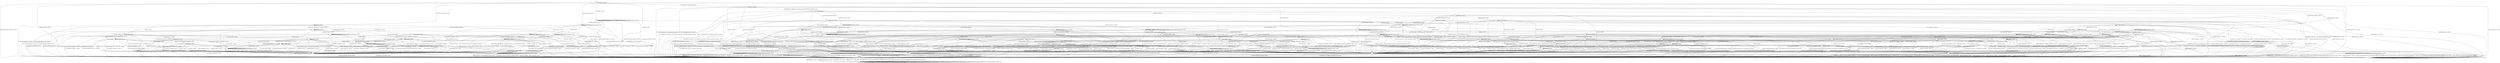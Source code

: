 digraph g {

	s0 [shape="circle" label="s0"];
	s1 [shape="circle" label="s1"];
	s2 [shape="circle" label="s2"];
	s3 [shape="circle" label="s3"];
	s4 [shape="circle" label="s4"];
	s5 [shape="circle" label="s5"];
	s6 [shape="circle" label="s6"];
	s7 [shape="circle" label="s7"];
	s8 [shape="circle" label="s8"];
	s9 [shape="circle" label="s9"];
	s10 [shape="circle" label="s10"];
	s11 [shape="circle" label="s11"];
	s12 [shape="circle" label="s12"];
	s13 [shape="circle" label="s13"];
	s14 [shape="circle" label="s14"];
	s15 [shape="circle" label="s15"];
	s16 [shape="circle" label="s16"];
	s17 [shape="circle" label="s17"];
	s18 [shape="circle" label="s18"];
	s19 [shape="circle" label="s19"];
	s20 [shape="circle" label="s20"];
	s21 [shape="circle" label="s21"];
	s22 [shape="circle" label="s22"];
	s23 [shape="circle" label="s23"];
	s24 [shape="circle" label="s24"];
	s25 [shape="circle" label="s25"];
	s26 [shape="circle" label="s26"];
	s27 [shape="circle" label="s27"];
	s28 [shape="circle" label="s28"];
	s29 [shape="circle" label="s29"];
	s30 [shape="circle" label="s30"];
	s31 [shape="circle" label="s31"];
	s32 [shape="circle" label="s32"];
	s33 [shape="circle" label="s33"];
	s34 [shape="circle" label="s34"];
	s35 [shape="circle" label="s35"];
	s36 [shape="circle" label="s36"];
	s37 [shape="circle" label="s37"];
	s38 [shape="circle" label="s38"];
	s39 [shape="circle" label="s39"];
	s40 [shape="circle" label="s40"];
	s41 [shape="circle" label="s41"];
	s42 [shape="circle" label="s42"];
	s43 [shape="circle" label="s43"];
	s44 [shape="circle" label="s44"];
	s45 [shape="circle" label="s45"];
	s46 [shape="circle" label="s46"];
	s47 [shape="circle" label="s47"];
	s48 [shape="circle" label="s48"];
	s49 [shape="circle" label="s49"];
	s50 [shape="circle" label="s50"];
	s51 [shape="circle" label="s51"];
	s52 [shape="circle" label="s52"];
	s53 [shape="circle" label="s53"];
	s54 [shape="circle" label="s54"];
	s55 [shape="circle" label="s55"];
	s56 [shape="circle" label="s56"];
	s57 [shape="circle" label="s57"];
	s58 [shape="circle" label="s58"];
	s59 [shape="circle" label="s59"];
	s60 [shape="circle" label="s60"];
	s61 [shape="circle" label="s61"];
	s62 [shape="circle" label="s62"];
	s63 [shape="circle" label="s63"];
	s64 [shape="circle" label="s64"];
	s65 [shape="circle" label="s65"];
	s66 [shape="circle" label="s66"];
	s67 [shape="circle" label="s67"];
	s68 [shape="circle" label="s68"];
	s69 [shape="circle" label="s69"];
	s70 [shape="circle" label="s70"];
	s71 [shape="circle" label="s71"];
	s72 [shape="circle" label="s72"];
	s73 [shape="circle" label="s73"];
	s74 [shape="circle" label="s74"];
	s75 [shape="circle" label="s75"];
	s76 [shape="circle" label="s76"];
	s77 [shape="circle" label="s77"];
	s78 [shape="circle" label="s78"];
	s79 [shape="circle" label="s79"];
	s0 -> s2 [label="RSA_CLIENT_HELLO / HELLO_VERIFY_REQUEST"];
	s0 -> s8 [label="RSA_CLIENT_KEY_EXCHANGE / TIMEOUT"];
	s0 -> s6 [label="CHANGE_CIPHER_SPEC / TIMEOUT"];
	s0 -> s5 [label="FINISHED / TIMEOUT"];
	s0 -> s0 [label="APPLICATION / TIMEOUT"];
	s0 -> s25 [label="CERTIFICATE / TIMEOUT"];
	s0 -> s10 [label="EMPTY_CERTIFICATE / TIMEOUT"];
	s0 -> s5 [label="CERTIFICATE_VERIFY / TIMEOUT"];
	s0 -> s1 [label="Alert(WARNING,CLOSE_NOTIFY) / TIMEOUT"];
	s0 -> s1 [label="Alert(FATAL,UNEXPECTED_MESSAGE) / TIMEOUT"];
	s1 -> s3 [label="RSA_CLIENT_HELLO / TIMEOUT"];
	s1 -> s3 [label="RSA_CLIENT_KEY_EXCHANGE / TIMEOUT"];
	s1 -> s3 [label="CHANGE_CIPHER_SPEC / TIMEOUT"];
	s1 -> s3 [label="FINISHED / TIMEOUT"];
	s1 -> s3 [label="APPLICATION / TIMEOUT"];
	s1 -> s3 [label="CERTIFICATE / TIMEOUT"];
	s1 -> s3 [label="EMPTY_CERTIFICATE / TIMEOUT"];
	s1 -> s3 [label="CERTIFICATE_VERIFY / TIMEOUT"];
	s1 -> s3 [label="Alert(WARNING,CLOSE_NOTIFY) / TIMEOUT"];
	s1 -> s3 [label="Alert(FATAL,UNEXPECTED_MESSAGE) / TIMEOUT"];
	s2 -> s4 [label="RSA_CLIENT_HELLO / SERVER_HELLO,CERTIFICATE,CERTIFICATE_REQUEST,SERVER_HELLO_DONE"];
	s2 -> s17 [label="RSA_CLIENT_KEY_EXCHANGE / TIMEOUT"];
	s2 -> s6 [label="CHANGE_CIPHER_SPEC / TIMEOUT"];
	s2 -> s29 [label="FINISHED / TIMEOUT"];
	s2 -> s2 [label="APPLICATION / TIMEOUT"];
	s2 -> s18 [label="CERTIFICATE / TIMEOUT"];
	s2 -> s21 [label="EMPTY_CERTIFICATE / TIMEOUT"];
	s2 -> s29 [label="CERTIFICATE_VERIFY / TIMEOUT"];
	s2 -> s1 [label="Alert(WARNING,CLOSE_NOTIFY) / Alert(WARNING,CLOSE_NOTIFY)"];
	s2 -> s1 [label="Alert(FATAL,UNEXPECTED_MESSAGE) / TIMEOUT"];
	s3 -> s3 [label="RSA_CLIENT_HELLO / SOCKET_CLOSED"];
	s3 -> s3 [label="RSA_CLIENT_KEY_EXCHANGE / SOCKET_CLOSED"];
	s3 -> s3 [label="CHANGE_CIPHER_SPEC / SOCKET_CLOSED"];
	s3 -> s3 [label="FINISHED / SOCKET_CLOSED"];
	s3 -> s3 [label="APPLICATION / SOCKET_CLOSED"];
	s3 -> s3 [label="CERTIFICATE / SOCKET_CLOSED"];
	s3 -> s3 [label="EMPTY_CERTIFICATE / SOCKET_CLOSED"];
	s3 -> s3 [label="CERTIFICATE_VERIFY / SOCKET_CLOSED"];
	s3 -> s3 [label="Alert(WARNING,CLOSE_NOTIFY) / SOCKET_CLOSED"];
	s3 -> s3 [label="Alert(FATAL,UNEXPECTED_MESSAGE) / SOCKET_CLOSED"];
	s4 -> s1 [label="RSA_CLIENT_HELLO / Alert(FATAL,UNEXPECTED_MESSAGE)"];
	s4 -> s7 [label="RSA_CLIENT_KEY_EXCHANGE / TIMEOUT"];
	s4 -> s6 [label="CHANGE_CIPHER_SPEC / TIMEOUT"];
	s4 -> s29 [label="FINISHED / TIMEOUT"];
	s4 -> s4 [label="APPLICATION / TIMEOUT"];
	s4 -> s48 [label="CERTIFICATE / TIMEOUT"];
	s4 -> s13 [label="EMPTY_CERTIFICATE / TIMEOUT"];
	s4 -> s29 [label="CERTIFICATE_VERIFY / TIMEOUT"];
	s4 -> s1 [label="Alert(WARNING,CLOSE_NOTIFY) / Alert(WARNING,CLOSE_NOTIFY)"];
	s4 -> s1 [label="Alert(FATAL,UNEXPECTED_MESSAGE) / TIMEOUT"];
	s5 -> s5 [label="RSA_CLIENT_HELLO / TIMEOUT"];
	s5 -> s5 [label="RSA_CLIENT_KEY_EXCHANGE / TIMEOUT"];
	s5 -> s6 [label="CHANGE_CIPHER_SPEC / TIMEOUT"];
	s5 -> s5 [label="FINISHED / TIMEOUT"];
	s5 -> s5 [label="APPLICATION / TIMEOUT"];
	s5 -> s5 [label="CERTIFICATE / TIMEOUT"];
	s5 -> s5 [label="EMPTY_CERTIFICATE / TIMEOUT"];
	s5 -> s5 [label="CERTIFICATE_VERIFY / TIMEOUT"];
	s5 -> s1 [label="Alert(WARNING,CLOSE_NOTIFY) / TIMEOUT"];
	s5 -> s1 [label="Alert(FATAL,UNEXPECTED_MESSAGE) / TIMEOUT"];
	s6 -> s6 [label="RSA_CLIENT_HELLO / TIMEOUT"];
	s6 -> s6 [label="RSA_CLIENT_KEY_EXCHANGE / TIMEOUT"];
	s6 -> s6 [label="CHANGE_CIPHER_SPEC / TIMEOUT"];
	s6 -> s6 [label="FINISHED / TIMEOUT"];
	s6 -> s6 [label="APPLICATION / TIMEOUT"];
	s6 -> s6 [label="CERTIFICATE / TIMEOUT"];
	s6 -> s6 [label="EMPTY_CERTIFICATE / TIMEOUT"];
	s6 -> s6 [label="CERTIFICATE_VERIFY / TIMEOUT"];
	s6 -> s6 [label="Alert(WARNING,CLOSE_NOTIFY) / TIMEOUT"];
	s6 -> s6 [label="Alert(FATAL,UNEXPECTED_MESSAGE) / TIMEOUT"];
	s7 -> s45 [label="RSA_CLIENT_HELLO / TIMEOUT"];
	s7 -> s29 [label="RSA_CLIENT_KEY_EXCHANGE / TIMEOUT"];
	s7 -> s30 [label="CHANGE_CIPHER_SPEC / TIMEOUT"];
	s7 -> s12 [label="FINISHED / TIMEOUT"];
	s7 -> s7 [label="APPLICATION / TIMEOUT"];
	s7 -> s54 [label="CERTIFICATE / TIMEOUT"];
	s7 -> s35 [label="EMPTY_CERTIFICATE / TIMEOUT"];
	s7 -> s14 [label="CERTIFICATE_VERIFY / TIMEOUT"];
	s7 -> s1 [label="Alert(WARNING,CLOSE_NOTIFY) / Alert(WARNING,CLOSE_NOTIFY)"];
	s7 -> s1 [label="Alert(FATAL,UNEXPECTED_MESSAGE) / TIMEOUT"];
	s8 -> s20 [label="RSA_CLIENT_HELLO / TIMEOUT"];
	s8 -> s5 [label="RSA_CLIENT_KEY_EXCHANGE / TIMEOUT"];
	s8 -> s9 [label="CHANGE_CIPHER_SPEC / TIMEOUT"];
	s8 -> s61 [label="FINISHED / TIMEOUT"];
	s8 -> s8 [label="APPLICATION / TIMEOUT"];
	s8 -> s37 [label="CERTIFICATE / TIMEOUT"];
	s8 -> s37 [label="EMPTY_CERTIFICATE / TIMEOUT"];
	s8 -> s11 [label="CERTIFICATE_VERIFY / TIMEOUT"];
	s8 -> s1 [label="Alert(WARNING,CLOSE_NOTIFY) / TIMEOUT"];
	s8 -> s1 [label="Alert(FATAL,UNEXPECTED_MESSAGE) / TIMEOUT"];
	s9 -> s1 [label="RSA_CLIENT_HELLO / TIMEOUT"];
	s9 -> s1 [label="RSA_CLIENT_KEY_EXCHANGE / TIMEOUT"];
	s9 -> s6 [label="CHANGE_CIPHER_SPEC / TIMEOUT"];
	s9 -> s1 [label="FINISHED / TIMEOUT"];
	s9 -> s9 [label="APPLICATION / TIMEOUT"];
	s9 -> s1 [label="CERTIFICATE / TIMEOUT"];
	s9 -> s1 [label="EMPTY_CERTIFICATE / TIMEOUT"];
	s9 -> s1 [label="CERTIFICATE_VERIFY / TIMEOUT"];
	s9 -> s9 [label="Alert(WARNING,CLOSE_NOTIFY) / TIMEOUT"];
	s9 -> s9 [label="Alert(FATAL,UNEXPECTED_MESSAGE) / TIMEOUT"];
	s10 -> s38 [label="RSA_CLIENT_HELLO / TIMEOUT"];
	s10 -> s37 [label="RSA_CLIENT_KEY_EXCHANGE / TIMEOUT"];
	s10 -> s9 [label="CHANGE_CIPHER_SPEC / TIMEOUT"];
	s10 -> s78 [label="FINISHED / TIMEOUT"];
	s10 -> s10 [label="APPLICATION / TIMEOUT"];
	s10 -> s5 [label="CERTIFICATE / TIMEOUT"];
	s10 -> s5 [label="EMPTY_CERTIFICATE / TIMEOUT"];
	s10 -> s10 [label="CERTIFICATE_VERIFY / TIMEOUT"];
	s10 -> s1 [label="Alert(WARNING,CLOSE_NOTIFY) / TIMEOUT"];
	s10 -> s1 [label="Alert(FATAL,UNEXPECTED_MESSAGE) / TIMEOUT"];
	s11 -> s43 [label="RSA_CLIENT_HELLO / TIMEOUT"];
	s11 -> s5 [label="RSA_CLIENT_KEY_EXCHANGE / TIMEOUT"];
	s11 -> s9 [label="CHANGE_CIPHER_SPEC / TIMEOUT"];
	s11 -> s36 [label="FINISHED / TIMEOUT"];
	s11 -> s11 [label="APPLICATION / TIMEOUT"];
	s11 -> s11 [label="CERTIFICATE / TIMEOUT"];
	s11 -> s11 [label="EMPTY_CERTIFICATE / TIMEOUT"];
	s11 -> s5 [label="CERTIFICATE_VERIFY / TIMEOUT"];
	s11 -> s1 [label="Alert(WARNING,CLOSE_NOTIFY) / TIMEOUT"];
	s11 -> s1 [label="Alert(FATAL,UNEXPECTED_MESSAGE) / TIMEOUT"];
	s12 -> s50 [label="RSA_CLIENT_HELLO / TIMEOUT"];
	s12 -> s29 [label="RSA_CLIENT_KEY_EXCHANGE / TIMEOUT"];
	s12 -> s19 [label="CHANGE_CIPHER_SPEC / TIMEOUT"];
	s12 -> s29 [label="FINISHED / TIMEOUT"];
	s12 -> s12 [label="APPLICATION / TIMEOUT"];
	s12 -> s42 [label="CERTIFICATE / TIMEOUT"];
	s12 -> s42 [label="EMPTY_CERTIFICATE / TIMEOUT"];
	s12 -> s12 [label="CERTIFICATE_VERIFY / TIMEOUT"];
	s12 -> s1 [label="Alert(WARNING,CLOSE_NOTIFY) / Alert(WARNING,CLOSE_NOTIFY)"];
	s12 -> s1 [label="Alert(FATAL,UNEXPECTED_MESSAGE) / TIMEOUT"];
	s13 -> s60 [label="RSA_CLIENT_HELLO / TIMEOUT"];
	s13 -> s35 [label="RSA_CLIENT_KEY_EXCHANGE / TIMEOUT"];
	s13 -> s15 [label="CHANGE_CIPHER_SPEC / TIMEOUT"];
	s13 -> s13 [label="FINISHED / TIMEOUT"];
	s13 -> s13 [label="APPLICATION / TIMEOUT"];
	s13 -> s29 [label="CERTIFICATE / TIMEOUT"];
	s13 -> s29 [label="EMPTY_CERTIFICATE / TIMEOUT"];
	s13 -> s28 [label="CERTIFICATE_VERIFY / TIMEOUT"];
	s13 -> s1 [label="Alert(WARNING,CLOSE_NOTIFY) / Alert(WARNING,CLOSE_NOTIFY)"];
	s13 -> s1 [label="Alert(FATAL,UNEXPECTED_MESSAGE) / TIMEOUT"];
	s14 -> s14 [label="RSA_CLIENT_HELLO / TIMEOUT"];
	s14 -> s29 [label="RSA_CLIENT_KEY_EXCHANGE / TIMEOUT"];
	s14 -> s16 [label="CHANGE_CIPHER_SPEC / TIMEOUT"];
	s14 -> s24 [label="FINISHED / TIMEOUT"];
	s14 -> s14 [label="APPLICATION / TIMEOUT"];
	s14 -> s14 [label="CERTIFICATE / TIMEOUT"];
	s14 -> s14 [label="EMPTY_CERTIFICATE / TIMEOUT"];
	s14 -> s29 [label="CERTIFICATE_VERIFY / TIMEOUT"];
	s14 -> s1 [label="Alert(WARNING,CLOSE_NOTIFY) / Alert(WARNING,CLOSE_NOTIFY)"];
	s14 -> s1 [label="Alert(FATAL,UNEXPECTED_MESSAGE) / TIMEOUT"];
	s15 -> s1 [label="RSA_CLIENT_HELLO / Alert(FATAL,BAD_CERTIFICATE)"];
	s15 -> s1 [label="RSA_CLIENT_KEY_EXCHANGE / Alert(FATAL,BAD_CERTIFICATE)"];
	s15 -> s6 [label="CHANGE_CIPHER_SPEC / TIMEOUT"];
	s15 -> s1 [label="FINISHED / Alert(FATAL,BAD_CERTIFICATE)"];
	s15 -> s15 [label="APPLICATION / TIMEOUT"];
	s15 -> s1 [label="CERTIFICATE / Alert(FATAL,BAD_CERTIFICATE)"];
	s15 -> s1 [label="EMPTY_CERTIFICATE / Alert(FATAL,BAD_CERTIFICATE)"];
	s15 -> s1 [label="CERTIFICATE_VERIFY / Alert(FATAL,BAD_CERTIFICATE)"];
	s15 -> s15 [label="Alert(WARNING,CLOSE_NOTIFY) / TIMEOUT"];
	s15 -> s15 [label="Alert(FATAL,UNEXPECTED_MESSAGE) / TIMEOUT"];
	s16 -> s1 [label="RSA_CLIENT_HELLO / Alert(FATAL,HANDSHAKE_FAILURE)"];
	s16 -> s1 [label="RSA_CLIENT_KEY_EXCHANGE / Alert(FATAL,HANDSHAKE_FAILURE)"];
	s16 -> s6 [label="CHANGE_CIPHER_SPEC / TIMEOUT"];
	s16 -> s1 [label="FINISHED / Alert(FATAL,HANDSHAKE_FAILURE)"];
	s16 -> s16 [label="APPLICATION / TIMEOUT"];
	s16 -> s1 [label="CERTIFICATE / Alert(FATAL,HANDSHAKE_FAILURE)"];
	s16 -> s1 [label="EMPTY_CERTIFICATE / Alert(FATAL,HANDSHAKE_FAILURE)"];
	s16 -> s1 [label="CERTIFICATE_VERIFY / Alert(FATAL,HANDSHAKE_FAILURE)"];
	s16 -> s16 [label="Alert(WARNING,CLOSE_NOTIFY) / TIMEOUT"];
	s16 -> s16 [label="Alert(FATAL,UNEXPECTED_MESSAGE) / TIMEOUT"];
	s17 -> s45 [label="RSA_CLIENT_HELLO / TIMEOUT"];
	s17 -> s29 [label="RSA_CLIENT_KEY_EXCHANGE / TIMEOUT"];
	s17 -> s19 [label="CHANGE_CIPHER_SPEC / TIMEOUT"];
	s17 -> s12 [label="FINISHED / TIMEOUT"];
	s17 -> s17 [label="APPLICATION / TIMEOUT"];
	s17 -> s40 [label="CERTIFICATE / TIMEOUT"];
	s17 -> s40 [label="EMPTY_CERTIFICATE / TIMEOUT"];
	s17 -> s67 [label="CERTIFICATE_VERIFY / TIMEOUT"];
	s17 -> s1 [label="Alert(WARNING,CLOSE_NOTIFY) / Alert(WARNING,CLOSE_NOTIFY)"];
	s17 -> s1 [label="Alert(FATAL,UNEXPECTED_MESSAGE) / TIMEOUT"];
	s18 -> s18 [label="RSA_CLIENT_HELLO / TIMEOUT"];
	s18 -> s26 [label="RSA_CLIENT_KEY_EXCHANGE / TIMEOUT"];
	s18 -> s6 [label="CHANGE_CIPHER_SPEC / TIMEOUT"];
	s18 -> s18 [label="FINISHED / TIMEOUT"];
	s18 -> s18 [label="APPLICATION / TIMEOUT"];
	s18 -> s29 [label="CERTIFICATE / TIMEOUT"];
	s18 -> s29 [label="EMPTY_CERTIFICATE / TIMEOUT"];
	s18 -> s23 [label="CERTIFICATE_VERIFY / TIMEOUT"];
	s18 -> s1 [label="Alert(WARNING,CLOSE_NOTIFY) / Alert(WARNING,CLOSE_NOTIFY)"];
	s18 -> s1 [label="Alert(FATAL,UNEXPECTED_MESSAGE) / TIMEOUT"];
	s19 -> s1 [label="RSA_CLIENT_HELLO / Alert(FATAL,UNEXPECTED_MESSAGE)"];
	s19 -> s1 [label="RSA_CLIENT_KEY_EXCHANGE / Alert(FATAL,UNEXPECTED_MESSAGE)"];
	s19 -> s6 [label="CHANGE_CIPHER_SPEC / TIMEOUT"];
	s19 -> s1 [label="FINISHED / Alert(FATAL,UNEXPECTED_MESSAGE)"];
	s19 -> s19 [label="APPLICATION / TIMEOUT"];
	s19 -> s1 [label="CERTIFICATE / Alert(FATAL,UNEXPECTED_MESSAGE)"];
	s19 -> s1 [label="EMPTY_CERTIFICATE / Alert(FATAL,UNEXPECTED_MESSAGE)"];
	s19 -> s1 [label="CERTIFICATE_VERIFY / Alert(FATAL,UNEXPECTED_MESSAGE)"];
	s19 -> s19 [label="Alert(WARNING,CLOSE_NOTIFY) / TIMEOUT"];
	s19 -> s19 [label="Alert(FATAL,UNEXPECTED_MESSAGE) / TIMEOUT"];
	s20 -> s5 [label="RSA_CLIENT_HELLO / TIMEOUT"];
	s20 -> s5 [label="RSA_CLIENT_KEY_EXCHANGE / TIMEOUT"];
	s20 -> s9 [label="CHANGE_CIPHER_SPEC / TIMEOUT"];
	s20 -> s63 [label="FINISHED / TIMEOUT"];
	s20 -> s20 [label="APPLICATION / TIMEOUT"];
	s20 -> s75 [label="CERTIFICATE / TIMEOUT"];
	s20 -> s75 [label="EMPTY_CERTIFICATE / TIMEOUT"];
	s20 -> s43 [label="CERTIFICATE_VERIFY / TIMEOUT"];
	s20 -> s1 [label="Alert(WARNING,CLOSE_NOTIFY) / TIMEOUT"];
	s20 -> s1 [label="Alert(FATAL,UNEXPECTED_MESSAGE) / TIMEOUT"];
	s21 -> s21 [label="RSA_CLIENT_HELLO / TIMEOUT"];
	s21 -> s40 [label="RSA_CLIENT_KEY_EXCHANGE / TIMEOUT"];
	s21 -> s19 [label="CHANGE_CIPHER_SPEC / TIMEOUT"];
	s21 -> s22 [label="FINISHED / TIMEOUT"];
	s21 -> s21 [label="APPLICATION / TIMEOUT"];
	s21 -> s29 [label="CERTIFICATE / TIMEOUT"];
	s21 -> s29 [label="EMPTY_CERTIFICATE / TIMEOUT"];
	s21 -> s23 [label="CERTIFICATE_VERIFY / TIMEOUT"];
	s21 -> s1 [label="Alert(WARNING,CLOSE_NOTIFY) / Alert(WARNING,CLOSE_NOTIFY)"];
	s21 -> s1 [label="Alert(FATAL,UNEXPECTED_MESSAGE) / TIMEOUT"];
	s22 -> s44 [label="RSA_CLIENT_HELLO / TIMEOUT"];
	s22 -> s42 [label="RSA_CLIENT_KEY_EXCHANGE / TIMEOUT"];
	s22 -> s19 [label="CHANGE_CIPHER_SPEC / TIMEOUT"];
	s22 -> s29 [label="FINISHED / TIMEOUT"];
	s22 -> s22 [label="APPLICATION / TIMEOUT"];
	s22 -> s29 [label="CERTIFICATE / TIMEOUT"];
	s22 -> s29 [label="EMPTY_CERTIFICATE / TIMEOUT"];
	s22 -> s57 [label="CERTIFICATE_VERIFY / TIMEOUT"];
	s22 -> s1 [label="Alert(WARNING,CLOSE_NOTIFY) / Alert(WARNING,CLOSE_NOTIFY)"];
	s22 -> s1 [label="Alert(FATAL,UNEXPECTED_MESSAGE) / TIMEOUT"];
	s23 -> s58 [label="RSA_CLIENT_HELLO / TIMEOUT"];
	s23 -> s27 [label="RSA_CLIENT_KEY_EXCHANGE / TIMEOUT"];
	s23 -> s19 [label="CHANGE_CIPHER_SPEC / TIMEOUT"];
	s23 -> s57 [label="FINISHED / TIMEOUT"];
	s23 -> s23 [label="APPLICATION / TIMEOUT"];
	s23 -> s29 [label="CERTIFICATE / TIMEOUT"];
	s23 -> s29 [label="EMPTY_CERTIFICATE / TIMEOUT"];
	s23 -> s29 [label="CERTIFICATE_VERIFY / TIMEOUT"];
	s23 -> s1 [label="Alert(WARNING,CLOSE_NOTIFY) / Alert(WARNING,CLOSE_NOTIFY)"];
	s23 -> s1 [label="Alert(FATAL,UNEXPECTED_MESSAGE) / TIMEOUT"];
	s24 -> s46 [label="RSA_CLIENT_HELLO / TIMEOUT"];
	s24 -> s29 [label="RSA_CLIENT_KEY_EXCHANGE / TIMEOUT"];
	s24 -> s16 [label="CHANGE_CIPHER_SPEC / TIMEOUT"];
	s24 -> s29 [label="FINISHED / TIMEOUT"];
	s24 -> s24 [label="APPLICATION / TIMEOUT"];
	s24 -> s55 [label="CERTIFICATE / TIMEOUT"];
	s24 -> s55 [label="EMPTY_CERTIFICATE / TIMEOUT"];
	s24 -> s29 [label="CERTIFICATE_VERIFY / TIMEOUT"];
	s24 -> s1 [label="Alert(WARNING,CLOSE_NOTIFY) / Alert(WARNING,CLOSE_NOTIFY)"];
	s24 -> s1 [label="Alert(FATAL,UNEXPECTED_MESSAGE) / TIMEOUT"];
	s25 -> s25 [label="RSA_CLIENT_HELLO / TIMEOUT"];
	s25 -> s25 [label="RSA_CLIENT_KEY_EXCHANGE / TIMEOUT"];
	s25 -> s6 [label="CHANGE_CIPHER_SPEC / TIMEOUT"];
	s25 -> s25 [label="FINISHED / TIMEOUT"];
	s25 -> s25 [label="APPLICATION / TIMEOUT"];
	s25 -> s5 [label="CERTIFICATE / TIMEOUT"];
	s25 -> s5 [label="EMPTY_CERTIFICATE / TIMEOUT"];
	s25 -> s10 [label="CERTIFICATE_VERIFY / TIMEOUT"];
	s25 -> s1 [label="Alert(WARNING,CLOSE_NOTIFY) / TIMEOUT"];
	s25 -> s1 [label="Alert(FATAL,UNEXPECTED_MESSAGE) / TIMEOUT"];
	s26 -> s26 [label="RSA_CLIENT_HELLO / TIMEOUT"];
	s26 -> s29 [label="RSA_CLIENT_KEY_EXCHANGE / TIMEOUT"];
	s26 -> s6 [label="CHANGE_CIPHER_SPEC / TIMEOUT"];
	s26 -> s69 [label="FINISHED / TIMEOUT"];
	s26 -> s26 [label="APPLICATION / TIMEOUT"];
	s26 -> s29 [label="CERTIFICATE / TIMEOUT"];
	s26 -> s29 [label="EMPTY_CERTIFICATE / TIMEOUT"];
	s26 -> s27 [label="CERTIFICATE_VERIFY / TIMEOUT"];
	s26 -> s1 [label="Alert(WARNING,CLOSE_NOTIFY) / Alert(WARNING,CLOSE_NOTIFY)"];
	s26 -> s1 [label="Alert(FATAL,UNEXPECTED_MESSAGE) / TIMEOUT"];
	s27 -> s73 [label="RSA_CLIENT_HELLO / TIMEOUT"];
	s27 -> s29 [label="RSA_CLIENT_KEY_EXCHANGE / TIMEOUT"];
	s27 -> s19 [label="CHANGE_CIPHER_SPEC / TIMEOUT"];
	s27 -> s66 [label="FINISHED / TIMEOUT"];
	s27 -> s27 [label="APPLICATION / TIMEOUT"];
	s27 -> s29 [label="CERTIFICATE / TIMEOUT"];
	s27 -> s29 [label="EMPTY_CERTIFICATE / TIMEOUT"];
	s27 -> s29 [label="CERTIFICATE_VERIFY / TIMEOUT"];
	s27 -> s1 [label="Alert(WARNING,CLOSE_NOTIFY) / Alert(WARNING,CLOSE_NOTIFY)"];
	s27 -> s1 [label="Alert(FATAL,UNEXPECTED_MESSAGE) / TIMEOUT"];
	s28 -> s34 [label="RSA_CLIENT_HELLO / TIMEOUT"];
	s28 -> s70 [label="RSA_CLIENT_KEY_EXCHANGE / TIMEOUT"];
	s28 -> s15 [label="CHANGE_CIPHER_SPEC / TIMEOUT"];
	s28 -> s79 [label="FINISHED / TIMEOUT"];
	s28 -> s28 [label="APPLICATION / TIMEOUT"];
	s28 -> s29 [label="CERTIFICATE / TIMEOUT"];
	s28 -> s29 [label="EMPTY_CERTIFICATE / TIMEOUT"];
	s28 -> s29 [label="CERTIFICATE_VERIFY / TIMEOUT"];
	s28 -> s1 [label="Alert(WARNING,CLOSE_NOTIFY) / Alert(WARNING,CLOSE_NOTIFY)"];
	s28 -> s1 [label="Alert(FATAL,UNEXPECTED_MESSAGE) / TIMEOUT"];
	s29 -> s29 [label="RSA_CLIENT_HELLO / TIMEOUT"];
	s29 -> s29 [label="RSA_CLIENT_KEY_EXCHANGE / TIMEOUT"];
	s29 -> s6 [label="CHANGE_CIPHER_SPEC / TIMEOUT"];
	s29 -> s29 [label="FINISHED / TIMEOUT"];
	s29 -> s29 [label="APPLICATION / TIMEOUT"];
	s29 -> s29 [label="CERTIFICATE / TIMEOUT"];
	s29 -> s29 [label="EMPTY_CERTIFICATE / TIMEOUT"];
	s29 -> s29 [label="CERTIFICATE_VERIFY / TIMEOUT"];
	s29 -> s1 [label="Alert(WARNING,CLOSE_NOTIFY) / Alert(WARNING,CLOSE_NOTIFY)"];
	s29 -> s1 [label="Alert(FATAL,UNEXPECTED_MESSAGE) / TIMEOUT"];
	s30 -> s39 [label="RSA_CLIENT_HELLO / TIMEOUT"];
	s30 -> s29 [label="RSA_CLIENT_KEY_EXCHANGE / TIMEOUT"];
	s30 -> s6 [label="CHANGE_CIPHER_SPEC / TIMEOUT"];
	s30 -> s47 [label="FINISHED / CHANGE_CIPHER_SPEC,FINISHED,CHANGE_CIPHER_SPEC,FINISHED"];
	s30 -> s30 [label="APPLICATION / TIMEOUT"];
	s30 -> s31 [label="CERTIFICATE / TIMEOUT"];
	s30 -> s59 [label="EMPTY_CERTIFICATE / TIMEOUT"];
	s30 -> s14 [label="CERTIFICATE_VERIFY / TIMEOUT"];
	s30 -> s30 [label="Alert(WARNING,CLOSE_NOTIFY) / TIMEOUT"];
	s30 -> s30 [label="Alert(FATAL,UNEXPECTED_MESSAGE) / TIMEOUT"];
	s31 -> s53 [label="RSA_CLIENT_HELLO / TIMEOUT"];
	s31 -> s29 [label="RSA_CLIENT_KEY_EXCHANGE / TIMEOUT"];
	s31 -> s19 [label="CHANGE_CIPHER_SPEC / TIMEOUT"];
	s31 -> s32 [label="FINISHED / TIMEOUT"];
	s31 -> s29 [label="APPLICATION / TIMEOUT"];
	s31 -> s29 [label="CERTIFICATE / TIMEOUT"];
	s31 -> s29 [label="EMPTY_CERTIFICATE / TIMEOUT"];
	s31 -> s31 [label="CERTIFICATE_VERIFY / TIMEOUT"];
	s31 -> s1 [label="Alert(WARNING,CLOSE_NOTIFY) / Alert(WARNING,CLOSE_NOTIFY)"];
	s31 -> s1 [label="Alert(FATAL,UNEXPECTED_MESSAGE) / TIMEOUT"];
	s32 -> s32 [label="RSA_CLIENT_HELLO / TIMEOUT"];
	s32 -> s29 [label="RSA_CLIENT_KEY_EXCHANGE / TIMEOUT"];
	s32 -> s33 [label="CHANGE_CIPHER_SPEC / TIMEOUT"];
	s32 -> s29 [label="FINISHED / TIMEOUT"];
	s32 -> s29 [label="APPLICATION / TIMEOUT"];
	s32 -> s29 [label="CERTIFICATE / TIMEOUT"];
	s32 -> s29 [label="EMPTY_CERTIFICATE / TIMEOUT"];
	s32 -> s32 [label="CERTIFICATE_VERIFY / TIMEOUT"];
	s32 -> s1 [label="Alert(WARNING,CLOSE_NOTIFY) / Alert(WARNING,CLOSE_NOTIFY)"];
	s32 -> s1 [label="Alert(FATAL,UNEXPECTED_MESSAGE) / TIMEOUT"];
	s33 -> s6 [label="RSA_CLIENT_HELLO / CHANGE_CIPHER_SPEC,FINISHED,CHANGE_CIPHER_SPEC,FINISHED"];
	s33 -> s6 [label="RSA_CLIENT_KEY_EXCHANGE / CHANGE_CIPHER_SPEC,UNKNOWN_MESSAGE,CHANGE_CIPHER_SPEC,UNKNOWN_MESSAGE"];
	s33 -> s6 [label="CHANGE_CIPHER_SPEC / TIMEOUT"];
	s33 -> s6 [label="FINISHED / CHANGE_CIPHER_SPEC,FINISHED,CHANGE_CIPHER_SPEC,FINISHED"];
	s33 -> s33 [label="APPLICATION / TIMEOUT"];
	s33 -> s6 [label="CERTIFICATE / CHANGE_CIPHER_SPEC,FINISHED,CHANGE_CIPHER_SPEC,FINISHED"];
	s33 -> s6 [label="EMPTY_CERTIFICATE / CHANGE_CIPHER_SPEC,FINISHED,CHANGE_CIPHER_SPEC,FINISHED"];
	s33 -> s6 [label="CERTIFICATE_VERIFY / CHANGE_CIPHER_SPEC,FINISHED,CHANGE_CIPHER_SPEC,FINISHED"];
	s33 -> s33 [label="Alert(WARNING,CLOSE_NOTIFY) / TIMEOUT"];
	s33 -> s33 [label="Alert(FATAL,UNEXPECTED_MESSAGE) / TIMEOUT"];
	s34 -> s29 [label="RSA_CLIENT_HELLO / TIMEOUT"];
	s34 -> s34 [label="RSA_CLIENT_KEY_EXCHANGE / TIMEOUT"];
	s34 -> s15 [label="CHANGE_CIPHER_SPEC / TIMEOUT"];
	s34 -> s34 [label="FINISHED / TIMEOUT"];
	s34 -> s34 [label="APPLICATION / TIMEOUT"];
	s34 -> s29 [label="CERTIFICATE / TIMEOUT"];
	s34 -> s29 [label="EMPTY_CERTIFICATE / TIMEOUT"];
	s34 -> s29 [label="CERTIFICATE_VERIFY / TIMEOUT"];
	s34 -> s1 [label="Alert(WARNING,CLOSE_NOTIFY) / Alert(WARNING,CLOSE_NOTIFY)"];
	s34 -> s1 [label="Alert(FATAL,UNEXPECTED_MESSAGE) / TIMEOUT"];
	s35 -> s74 [label="RSA_CLIENT_HELLO / TIMEOUT"];
	s35 -> s29 [label="RSA_CLIENT_KEY_EXCHANGE / TIMEOUT"];
	s35 -> s15 [label="CHANGE_CIPHER_SPEC / TIMEOUT"];
	s35 -> s65 [label="FINISHED / TIMEOUT"];
	s35 -> s35 [label="APPLICATION / TIMEOUT"];
	s35 -> s29 [label="CERTIFICATE / TIMEOUT"];
	s35 -> s29 [label="EMPTY_CERTIFICATE / TIMEOUT"];
	s35 -> s70 [label="CERTIFICATE_VERIFY / TIMEOUT"];
	s35 -> s1 [label="Alert(WARNING,CLOSE_NOTIFY) / Alert(WARNING,CLOSE_NOTIFY)"];
	s35 -> s1 [label="Alert(FATAL,UNEXPECTED_MESSAGE) / TIMEOUT"];
	s36 -> s41 [label="RSA_CLIENT_HELLO / TIMEOUT"];
	s36 -> s5 [label="RSA_CLIENT_KEY_EXCHANGE / TIMEOUT"];
	s36 -> s9 [label="CHANGE_CIPHER_SPEC / TIMEOUT"];
	s36 -> s5 [label="FINISHED / TIMEOUT"];
	s36 -> s36 [label="APPLICATION / TIMEOUT"];
	s36 -> s72 [label="CERTIFICATE / TIMEOUT"];
	s36 -> s72 [label="EMPTY_CERTIFICATE / TIMEOUT"];
	s36 -> s5 [label="CERTIFICATE_VERIFY / TIMEOUT"];
	s36 -> s1 [label="Alert(WARNING,CLOSE_NOTIFY) / TIMEOUT"];
	s36 -> s1 [label="Alert(FATAL,UNEXPECTED_MESSAGE) / TIMEOUT"];
	s37 -> s75 [label="RSA_CLIENT_HELLO / TIMEOUT"];
	s37 -> s5 [label="RSA_CLIENT_KEY_EXCHANGE / TIMEOUT"];
	s37 -> s9 [label="CHANGE_CIPHER_SPEC / TIMEOUT"];
	s37 -> s62 [label="FINISHED / TIMEOUT"];
	s37 -> s37 [label="APPLICATION / TIMEOUT"];
	s37 -> s5 [label="CERTIFICATE / TIMEOUT"];
	s37 -> s5 [label="EMPTY_CERTIFICATE / TIMEOUT"];
	s37 -> s11 [label="CERTIFICATE_VERIFY / TIMEOUT"];
	s37 -> s1 [label="Alert(WARNING,CLOSE_NOTIFY) / TIMEOUT"];
	s37 -> s1 [label="Alert(FATAL,UNEXPECTED_MESSAGE) / TIMEOUT"];
	s38 -> s5 [label="RSA_CLIENT_HELLO / TIMEOUT"];
	s38 -> s75 [label="RSA_CLIENT_KEY_EXCHANGE / TIMEOUT"];
	s38 -> s9 [label="CHANGE_CIPHER_SPEC / TIMEOUT"];
	s38 -> s64 [label="FINISHED / TIMEOUT"];
	s38 -> s38 [label="APPLICATION / TIMEOUT"];
	s38 -> s5 [label="CERTIFICATE / TIMEOUT"];
	s38 -> s5 [label="EMPTY_CERTIFICATE / TIMEOUT"];
	s38 -> s38 [label="CERTIFICATE_VERIFY / TIMEOUT"];
	s38 -> s1 [label="Alert(WARNING,CLOSE_NOTIFY) / TIMEOUT"];
	s38 -> s1 [label="Alert(FATAL,UNEXPECTED_MESSAGE) / TIMEOUT"];
	s39 -> s29 [label="RSA_CLIENT_HELLO / TIMEOUT"];
	s39 -> s29 [label="RSA_CLIENT_KEY_EXCHANGE / TIMEOUT"];
	s39 -> s19 [label="CHANGE_CIPHER_SPEC / TIMEOUT"];
	s39 -> s50 [label="FINISHED / TIMEOUT"];
	s39 -> s29 [label="APPLICATION / TIMEOUT"];
	s39 -> s53 [label="CERTIFICATE / TIMEOUT"];
	s39 -> s53 [label="EMPTY_CERTIFICATE / TIMEOUT"];
	s39 -> s39 [label="CERTIFICATE_VERIFY / TIMEOUT"];
	s39 -> s1 [label="Alert(WARNING,CLOSE_NOTIFY) / Alert(WARNING,CLOSE_NOTIFY)"];
	s39 -> s1 [label="Alert(FATAL,UNEXPECTED_MESSAGE) / TIMEOUT"];
	s40 -> s53 [label="RSA_CLIENT_HELLO / TIMEOUT"];
	s40 -> s29 [label="RSA_CLIENT_KEY_EXCHANGE / TIMEOUT"];
	s40 -> s19 [label="CHANGE_CIPHER_SPEC / TIMEOUT"];
	s40 -> s42 [label="FINISHED / TIMEOUT"];
	s40 -> s40 [label="APPLICATION / TIMEOUT"];
	s40 -> s29 [label="CERTIFICATE / TIMEOUT"];
	s40 -> s29 [label="EMPTY_CERTIFICATE / TIMEOUT"];
	s40 -> s27 [label="CERTIFICATE_VERIFY / TIMEOUT"];
	s40 -> s1 [label="Alert(WARNING,CLOSE_NOTIFY) / Alert(WARNING,CLOSE_NOTIFY)"];
	s40 -> s1 [label="Alert(FATAL,UNEXPECTED_MESSAGE) / TIMEOUT"];
	s41 -> s5 [label="RSA_CLIENT_HELLO / TIMEOUT"];
	s41 -> s5 [label="RSA_CLIENT_KEY_EXCHANGE / TIMEOUT"];
	s41 -> s9 [label="CHANGE_CIPHER_SPEC / TIMEOUT"];
	s41 -> s5 [label="FINISHED / TIMEOUT"];
	s41 -> s41 [label="APPLICATION / TIMEOUT"];
	s41 -> s41 [label="CERTIFICATE / TIMEOUT"];
	s41 -> s41 [label="EMPTY_CERTIFICATE / TIMEOUT"];
	s41 -> s5 [label="CERTIFICATE_VERIFY / TIMEOUT"];
	s41 -> s1 [label="Alert(WARNING,CLOSE_NOTIFY) / TIMEOUT"];
	s41 -> s1 [label="Alert(FATAL,UNEXPECTED_MESSAGE) / TIMEOUT"];
	s42 -> s51 [label="RSA_CLIENT_HELLO / TIMEOUT"];
	s42 -> s29 [label="RSA_CLIENT_KEY_EXCHANGE / TIMEOUT"];
	s42 -> s19 [label="CHANGE_CIPHER_SPEC / TIMEOUT"];
	s42 -> s29 [label="FINISHED / TIMEOUT"];
	s42 -> s42 [label="APPLICATION / TIMEOUT"];
	s42 -> s29 [label="CERTIFICATE / TIMEOUT"];
	s42 -> s29 [label="EMPTY_CERTIFICATE / TIMEOUT"];
	s42 -> s66 [label="CERTIFICATE_VERIFY / TIMEOUT"];
	s42 -> s1 [label="Alert(WARNING,CLOSE_NOTIFY) / Alert(WARNING,CLOSE_NOTIFY)"];
	s42 -> s1 [label="Alert(FATAL,UNEXPECTED_MESSAGE) / TIMEOUT"];
	s43 -> s5 [label="RSA_CLIENT_HELLO / TIMEOUT"];
	s43 -> s5 [label="RSA_CLIENT_KEY_EXCHANGE / TIMEOUT"];
	s43 -> s9 [label="CHANGE_CIPHER_SPEC / TIMEOUT"];
	s43 -> s41 [label="FINISHED / TIMEOUT"];
	s43 -> s43 [label="APPLICATION / TIMEOUT"];
	s43 -> s43 [label="CERTIFICATE / TIMEOUT"];
	s43 -> s43 [label="EMPTY_CERTIFICATE / TIMEOUT"];
	s43 -> s5 [label="CERTIFICATE_VERIFY / TIMEOUT"];
	s43 -> s1 [label="Alert(WARNING,CLOSE_NOTIFY) / TIMEOUT"];
	s43 -> s1 [label="Alert(FATAL,UNEXPECTED_MESSAGE) / TIMEOUT"];
	s44 -> s29 [label="RSA_CLIENT_HELLO / TIMEOUT"];
	s44 -> s51 [label="RSA_CLIENT_KEY_EXCHANGE / TIMEOUT"];
	s44 -> s19 [label="CHANGE_CIPHER_SPEC / TIMEOUT"];
	s44 -> s29 [label="FINISHED / TIMEOUT"];
	s44 -> s44 [label="APPLICATION / TIMEOUT"];
	s44 -> s29 [label="CERTIFICATE / TIMEOUT"];
	s44 -> s29 [label="EMPTY_CERTIFICATE / TIMEOUT"];
	s44 -> s52 [label="CERTIFICATE_VERIFY / TIMEOUT"];
	s44 -> s1 [label="Alert(WARNING,CLOSE_NOTIFY) / Alert(WARNING,CLOSE_NOTIFY)"];
	s44 -> s1 [label="Alert(FATAL,UNEXPECTED_MESSAGE) / TIMEOUT"];
	s45 -> s29 [label="RSA_CLIENT_HELLO / TIMEOUT"];
	s45 -> s29 [label="RSA_CLIENT_KEY_EXCHANGE / TIMEOUT"];
	s45 -> s19 [label="CHANGE_CIPHER_SPEC / TIMEOUT"];
	s45 -> s50 [label="FINISHED / TIMEOUT"];
	s45 -> s45 [label="APPLICATION / TIMEOUT"];
	s45 -> s53 [label="CERTIFICATE / TIMEOUT"];
	s45 -> s53 [label="EMPTY_CERTIFICATE / TIMEOUT"];
	s45 -> s45 [label="CERTIFICATE_VERIFY / TIMEOUT"];
	s45 -> s1 [label="Alert(WARNING,CLOSE_NOTIFY) / Alert(WARNING,CLOSE_NOTIFY)"];
	s45 -> s1 [label="Alert(FATAL,UNEXPECTED_MESSAGE) / TIMEOUT"];
	s46 -> s29 [label="RSA_CLIENT_HELLO / TIMEOUT"];
	s46 -> s29 [label="RSA_CLIENT_KEY_EXCHANGE / TIMEOUT"];
	s46 -> s16 [label="CHANGE_CIPHER_SPEC / TIMEOUT"];
	s46 -> s29 [label="FINISHED / TIMEOUT"];
	s46 -> s46 [label="APPLICATION / TIMEOUT"];
	s46 -> s56 [label="CERTIFICATE / TIMEOUT"];
	s46 -> s56 [label="EMPTY_CERTIFICATE / TIMEOUT"];
	s46 -> s29 [label="CERTIFICATE_VERIFY / TIMEOUT"];
	s46 -> s1 [label="Alert(WARNING,CLOSE_NOTIFY) / Alert(WARNING,CLOSE_NOTIFY)"];
	s46 -> s1 [label="Alert(FATAL,UNEXPECTED_MESSAGE) / TIMEOUT"];
	s47 -> s47 [label="RSA_CLIENT_HELLO / TIMEOUT"];
	s47 -> s47 [label="RSA_CLIENT_KEY_EXCHANGE / TIMEOUT"];
	s47 -> s6 [label="CHANGE_CIPHER_SPEC / TIMEOUT"];
	s47 -> s47 [label="FINISHED / TIMEOUT"];
	s47 -> s1 [label="APPLICATION / APPLICATION"];
	s47 -> s47 [label="CERTIFICATE / TIMEOUT"];
	s47 -> s47 [label="EMPTY_CERTIFICATE / TIMEOUT"];
	s47 -> s47 [label="CERTIFICATE_VERIFY / TIMEOUT"];
	s47 -> s1 [label="Alert(WARNING,CLOSE_NOTIFY) / TIMEOUT"];
	s47 -> s1 [label="Alert(FATAL,UNEXPECTED_MESSAGE) / TIMEOUT"];
	s48 -> s18 [label="RSA_CLIENT_HELLO / TIMEOUT"];
	s48 -> s49 [label="RSA_CLIENT_KEY_EXCHANGE / TIMEOUT"];
	s48 -> s6 [label="CHANGE_CIPHER_SPEC / TIMEOUT"];
	s48 -> s18 [label="FINISHED / TIMEOUT"];
	s48 -> s48 [label="APPLICATION / TIMEOUT"];
	s48 -> s29 [label="CERTIFICATE / TIMEOUT"];
	s48 -> s29 [label="EMPTY_CERTIFICATE / TIMEOUT"];
	s48 -> s77 [label="CERTIFICATE_VERIFY / TIMEOUT"];
	s48 -> s1 [label="Alert(WARNING,CLOSE_NOTIFY) / Alert(WARNING,CLOSE_NOTIFY)"];
	s48 -> s1 [label="Alert(FATAL,UNEXPECTED_MESSAGE) / TIMEOUT"];
	s49 -> s26 [label="RSA_CLIENT_HELLO / TIMEOUT"];
	s49 -> s29 [label="RSA_CLIENT_KEY_EXCHANGE / TIMEOUT"];
	s49 -> s6 [label="CHANGE_CIPHER_SPEC / TIMEOUT"];
	s49 -> s69 [label="FINISHED / TIMEOUT"];
	s49 -> s49 [label="APPLICATION / TIMEOUT"];
	s49 -> s29 [label="CERTIFICATE / TIMEOUT"];
	s49 -> s29 [label="EMPTY_CERTIFICATE / TIMEOUT"];
	s49 -> s54 [label="CERTIFICATE_VERIFY / TIMEOUT"];
	s49 -> s1 [label="Alert(WARNING,CLOSE_NOTIFY) / Alert(WARNING,CLOSE_NOTIFY)"];
	s49 -> s1 [label="Alert(FATAL,UNEXPECTED_MESSAGE) / TIMEOUT"];
	s50 -> s29 [label="RSA_CLIENT_HELLO / TIMEOUT"];
	s50 -> s29 [label="RSA_CLIENT_KEY_EXCHANGE / TIMEOUT"];
	s50 -> s19 [label="CHANGE_CIPHER_SPEC / TIMEOUT"];
	s50 -> s29 [label="FINISHED / TIMEOUT"];
	s50 -> s50 [label="APPLICATION / TIMEOUT"];
	s50 -> s51 [label="CERTIFICATE / TIMEOUT"];
	s50 -> s51 [label="EMPTY_CERTIFICATE / TIMEOUT"];
	s50 -> s50 [label="CERTIFICATE_VERIFY / TIMEOUT"];
	s50 -> s1 [label="Alert(WARNING,CLOSE_NOTIFY) / Alert(WARNING,CLOSE_NOTIFY)"];
	s50 -> s1 [label="Alert(FATAL,UNEXPECTED_MESSAGE) / TIMEOUT"];
	s51 -> s29 [label="RSA_CLIENT_HELLO / TIMEOUT"];
	s51 -> s29 [label="RSA_CLIENT_KEY_EXCHANGE / TIMEOUT"];
	s51 -> s19 [label="CHANGE_CIPHER_SPEC / TIMEOUT"];
	s51 -> s29 [label="FINISHED / TIMEOUT"];
	s51 -> s51 [label="APPLICATION / TIMEOUT"];
	s51 -> s29 [label="CERTIFICATE / TIMEOUT"];
	s51 -> s29 [label="EMPTY_CERTIFICATE / TIMEOUT"];
	s51 -> s71 [label="CERTIFICATE_VERIFY / TIMEOUT"];
	s51 -> s1 [label="Alert(WARNING,CLOSE_NOTIFY) / Alert(WARNING,CLOSE_NOTIFY)"];
	s51 -> s1 [label="Alert(FATAL,UNEXPECTED_MESSAGE) / TIMEOUT"];
	s52 -> s29 [label="RSA_CLIENT_HELLO / TIMEOUT"];
	s52 -> s71 [label="RSA_CLIENT_KEY_EXCHANGE / TIMEOUT"];
	s52 -> s19 [label="CHANGE_CIPHER_SPEC / TIMEOUT"];
	s52 -> s29 [label="FINISHED / TIMEOUT"];
	s52 -> s52 [label="APPLICATION / TIMEOUT"];
	s52 -> s29 [label="CERTIFICATE / TIMEOUT"];
	s52 -> s29 [label="EMPTY_CERTIFICATE / TIMEOUT"];
	s52 -> s29 [label="CERTIFICATE_VERIFY / TIMEOUT"];
	s52 -> s1 [label="Alert(WARNING,CLOSE_NOTIFY) / Alert(WARNING,CLOSE_NOTIFY)"];
	s52 -> s1 [label="Alert(FATAL,UNEXPECTED_MESSAGE) / TIMEOUT"];
	s53 -> s29 [label="RSA_CLIENT_HELLO / TIMEOUT"];
	s53 -> s29 [label="RSA_CLIENT_KEY_EXCHANGE / TIMEOUT"];
	s53 -> s19 [label="CHANGE_CIPHER_SPEC / TIMEOUT"];
	s53 -> s51 [label="FINISHED / TIMEOUT"];
	s53 -> s53 [label="APPLICATION / TIMEOUT"];
	s53 -> s29 [label="CERTIFICATE / TIMEOUT"];
	s53 -> s29 [label="EMPTY_CERTIFICATE / TIMEOUT"];
	s53 -> s73 [label="CERTIFICATE_VERIFY / TIMEOUT"];
	s53 -> s1 [label="Alert(WARNING,CLOSE_NOTIFY) / Alert(WARNING,CLOSE_NOTIFY)"];
	s53 -> s1 [label="Alert(FATAL,UNEXPECTED_MESSAGE) / TIMEOUT"];
	s54 -> s53 [label="RSA_CLIENT_HELLO / TIMEOUT"];
	s54 -> s29 [label="RSA_CLIENT_KEY_EXCHANGE / TIMEOUT"];
	s54 -> s30 [label="CHANGE_CIPHER_SPEC / TIMEOUT"];
	s54 -> s42 [label="FINISHED / TIMEOUT"];
	s54 -> s54 [label="APPLICATION / TIMEOUT"];
	s54 -> s29 [label="CERTIFICATE / TIMEOUT"];
	s54 -> s29 [label="EMPTY_CERTIFICATE / TIMEOUT"];
	s54 -> s54 [label="CERTIFICATE_VERIFY / TIMEOUT"];
	s54 -> s1 [label="Alert(WARNING,CLOSE_NOTIFY) / Alert(WARNING,CLOSE_NOTIFY)"];
	s54 -> s1 [label="Alert(FATAL,UNEXPECTED_MESSAGE) / TIMEOUT"];
	s55 -> s56 [label="RSA_CLIENT_HELLO / TIMEOUT"];
	s55 -> s29 [label="RSA_CLIENT_KEY_EXCHANGE / TIMEOUT"];
	s55 -> s16 [label="CHANGE_CIPHER_SPEC / TIMEOUT"];
	s55 -> s29 [label="FINISHED / TIMEOUT"];
	s55 -> s55 [label="APPLICATION / TIMEOUT"];
	s55 -> s29 [label="CERTIFICATE / TIMEOUT"];
	s55 -> s29 [label="EMPTY_CERTIFICATE / TIMEOUT"];
	s55 -> s29 [label="CERTIFICATE_VERIFY / TIMEOUT"];
	s55 -> s1 [label="Alert(WARNING,CLOSE_NOTIFY) / Alert(WARNING,CLOSE_NOTIFY)"];
	s55 -> s1 [label="Alert(FATAL,UNEXPECTED_MESSAGE) / TIMEOUT"];
	s56 -> s29 [label="RSA_CLIENT_HELLO / TIMEOUT"];
	s56 -> s29 [label="RSA_CLIENT_KEY_EXCHANGE / TIMEOUT"];
	s56 -> s16 [label="CHANGE_CIPHER_SPEC / TIMEOUT"];
	s56 -> s29 [label="FINISHED / TIMEOUT"];
	s56 -> s56 [label="APPLICATION / TIMEOUT"];
	s56 -> s29 [label="CERTIFICATE / TIMEOUT"];
	s56 -> s29 [label="EMPTY_CERTIFICATE / TIMEOUT"];
	s56 -> s29 [label="CERTIFICATE_VERIFY / TIMEOUT"];
	s56 -> s1 [label="Alert(WARNING,CLOSE_NOTIFY) / Alert(WARNING,CLOSE_NOTIFY)"];
	s56 -> s1 [label="Alert(FATAL,UNEXPECTED_MESSAGE) / TIMEOUT"];
	s57 -> s52 [label="RSA_CLIENT_HELLO / TIMEOUT"];
	s57 -> s66 [label="RSA_CLIENT_KEY_EXCHANGE / TIMEOUT"];
	s57 -> s19 [label="CHANGE_CIPHER_SPEC / TIMEOUT"];
	s57 -> s29 [label="FINISHED / TIMEOUT"];
	s57 -> s57 [label="APPLICATION / TIMEOUT"];
	s57 -> s29 [label="CERTIFICATE / TIMEOUT"];
	s57 -> s29 [label="EMPTY_CERTIFICATE / TIMEOUT"];
	s57 -> s29 [label="CERTIFICATE_VERIFY / TIMEOUT"];
	s57 -> s1 [label="Alert(WARNING,CLOSE_NOTIFY) / Alert(WARNING,CLOSE_NOTIFY)"];
	s57 -> s1 [label="Alert(FATAL,UNEXPECTED_MESSAGE) / TIMEOUT"];
	s58 -> s29 [label="RSA_CLIENT_HELLO / TIMEOUT"];
	s58 -> s73 [label="RSA_CLIENT_KEY_EXCHANGE / TIMEOUT"];
	s58 -> s19 [label="CHANGE_CIPHER_SPEC / TIMEOUT"];
	s58 -> s52 [label="FINISHED / TIMEOUT"];
	s58 -> s58 [label="APPLICATION / TIMEOUT"];
	s58 -> s29 [label="CERTIFICATE / TIMEOUT"];
	s58 -> s29 [label="EMPTY_CERTIFICATE / TIMEOUT"];
	s58 -> s29 [label="CERTIFICATE_VERIFY / TIMEOUT"];
	s58 -> s1 [label="Alert(WARNING,CLOSE_NOTIFY) / Alert(WARNING,CLOSE_NOTIFY)"];
	s58 -> s1 [label="Alert(FATAL,UNEXPECTED_MESSAGE) / TIMEOUT"];
	s59 -> s59 [label="RSA_CLIENT_HELLO / TIMEOUT"];
	s59 -> s29 [label="RSA_CLIENT_KEY_EXCHANGE / TIMEOUT"];
	s59 -> s15 [label="CHANGE_CIPHER_SPEC / TIMEOUT"];
	s59 -> s59 [label="FINISHED / TIMEOUT"];
	s59 -> s29 [label="APPLICATION / TIMEOUT"];
	s59 -> s29 [label="CERTIFICATE / TIMEOUT"];
	s59 -> s29 [label="EMPTY_CERTIFICATE / TIMEOUT"];
	s59 -> s70 [label="CERTIFICATE_VERIFY / TIMEOUT"];
	s59 -> s1 [label="Alert(WARNING,CLOSE_NOTIFY) / Alert(WARNING,CLOSE_NOTIFY)"];
	s59 -> s1 [label="Alert(FATAL,UNEXPECTED_MESSAGE) / TIMEOUT"];
	s60 -> s29 [label="RSA_CLIENT_HELLO / TIMEOUT"];
	s60 -> s74 [label="RSA_CLIENT_KEY_EXCHANGE / TIMEOUT"];
	s60 -> s15 [label="CHANGE_CIPHER_SPEC / TIMEOUT"];
	s60 -> s60 [label="FINISHED / TIMEOUT"];
	s60 -> s60 [label="APPLICATION / TIMEOUT"];
	s60 -> s29 [label="CERTIFICATE / TIMEOUT"];
	s60 -> s29 [label="EMPTY_CERTIFICATE / TIMEOUT"];
	s60 -> s34 [label="CERTIFICATE_VERIFY / TIMEOUT"];
	s60 -> s1 [label="Alert(WARNING,CLOSE_NOTIFY) / Alert(WARNING,CLOSE_NOTIFY)"];
	s60 -> s1 [label="Alert(FATAL,UNEXPECTED_MESSAGE) / TIMEOUT"];
	s61 -> s63 [label="RSA_CLIENT_HELLO / TIMEOUT"];
	s61 -> s5 [label="RSA_CLIENT_KEY_EXCHANGE / TIMEOUT"];
	s61 -> s9 [label="CHANGE_CIPHER_SPEC / TIMEOUT"];
	s61 -> s5 [label="FINISHED / TIMEOUT"];
	s61 -> s61 [label="APPLICATION / TIMEOUT"];
	s61 -> s62 [label="CERTIFICATE / TIMEOUT"];
	s61 -> s62 [label="EMPTY_CERTIFICATE / TIMEOUT"];
	s61 -> s36 [label="CERTIFICATE_VERIFY / TIMEOUT"];
	s61 -> s1 [label="Alert(WARNING,CLOSE_NOTIFY) / TIMEOUT"];
	s61 -> s1 [label="Alert(FATAL,UNEXPECTED_MESSAGE) / TIMEOUT"];
	s62 -> s76 [label="RSA_CLIENT_HELLO / TIMEOUT"];
	s62 -> s5 [label="RSA_CLIENT_KEY_EXCHANGE / TIMEOUT"];
	s62 -> s9 [label="CHANGE_CIPHER_SPEC / TIMEOUT"];
	s62 -> s5 [label="FINISHED / TIMEOUT"];
	s62 -> s62 [label="APPLICATION / TIMEOUT"];
	s62 -> s5 [label="CERTIFICATE / TIMEOUT"];
	s62 -> s5 [label="EMPTY_CERTIFICATE / TIMEOUT"];
	s62 -> s72 [label="CERTIFICATE_VERIFY / TIMEOUT"];
	s62 -> s1 [label="Alert(WARNING,CLOSE_NOTIFY) / TIMEOUT"];
	s62 -> s1 [label="Alert(FATAL,UNEXPECTED_MESSAGE) / TIMEOUT"];
	s63 -> s5 [label="RSA_CLIENT_HELLO / TIMEOUT"];
	s63 -> s5 [label="RSA_CLIENT_KEY_EXCHANGE / TIMEOUT"];
	s63 -> s9 [label="CHANGE_CIPHER_SPEC / TIMEOUT"];
	s63 -> s5 [label="FINISHED / TIMEOUT"];
	s63 -> s63 [label="APPLICATION / TIMEOUT"];
	s63 -> s76 [label="CERTIFICATE / TIMEOUT"];
	s63 -> s76 [label="EMPTY_CERTIFICATE / TIMEOUT"];
	s63 -> s41 [label="CERTIFICATE_VERIFY / TIMEOUT"];
	s63 -> s1 [label="Alert(WARNING,CLOSE_NOTIFY) / TIMEOUT"];
	s63 -> s1 [label="Alert(FATAL,UNEXPECTED_MESSAGE) / TIMEOUT"];
	s64 -> s5 [label="RSA_CLIENT_HELLO / TIMEOUT"];
	s64 -> s76 [label="RSA_CLIENT_KEY_EXCHANGE / TIMEOUT"];
	s64 -> s9 [label="CHANGE_CIPHER_SPEC / TIMEOUT"];
	s64 -> s5 [label="FINISHED / TIMEOUT"];
	s64 -> s64 [label="APPLICATION / TIMEOUT"];
	s64 -> s5 [label="CERTIFICATE / TIMEOUT"];
	s64 -> s5 [label="EMPTY_CERTIFICATE / TIMEOUT"];
	s64 -> s64 [label="CERTIFICATE_VERIFY / TIMEOUT"];
	s64 -> s1 [label="Alert(WARNING,CLOSE_NOTIFY) / TIMEOUT"];
	s64 -> s1 [label="Alert(FATAL,UNEXPECTED_MESSAGE) / TIMEOUT"];
	s65 -> s65 [label="RSA_CLIENT_HELLO / TIMEOUT"];
	s65 -> s29 [label="RSA_CLIENT_KEY_EXCHANGE / TIMEOUT"];
	s65 -> s15 [label="CHANGE_CIPHER_SPEC / TIMEOUT"];
	s65 -> s29 [label="FINISHED / TIMEOUT"];
	s65 -> s65 [label="APPLICATION / TIMEOUT"];
	s65 -> s29 [label="CERTIFICATE / TIMEOUT"];
	s65 -> s29 [label="EMPTY_CERTIFICATE / TIMEOUT"];
	s65 -> s68 [label="CERTIFICATE_VERIFY / TIMEOUT"];
	s65 -> s1 [label="Alert(WARNING,CLOSE_NOTIFY) / Alert(WARNING,CLOSE_NOTIFY)"];
	s65 -> s1 [label="Alert(FATAL,UNEXPECTED_MESSAGE) / TIMEOUT"];
	s66 -> s71 [label="RSA_CLIENT_HELLO / TIMEOUT"];
	s66 -> s29 [label="RSA_CLIENT_KEY_EXCHANGE / TIMEOUT"];
	s66 -> s19 [label="CHANGE_CIPHER_SPEC / TIMEOUT"];
	s66 -> s29 [label="FINISHED / TIMEOUT"];
	s66 -> s66 [label="APPLICATION / TIMEOUT"];
	s66 -> s29 [label="CERTIFICATE / TIMEOUT"];
	s66 -> s29 [label="EMPTY_CERTIFICATE / TIMEOUT"];
	s66 -> s29 [label="CERTIFICATE_VERIFY / TIMEOUT"];
	s66 -> s1 [label="Alert(WARNING,CLOSE_NOTIFY) / Alert(WARNING,CLOSE_NOTIFY)"];
	s66 -> s1 [label="Alert(FATAL,UNEXPECTED_MESSAGE) / TIMEOUT"];
	s67 -> s45 [label="RSA_CLIENT_HELLO / TIMEOUT"];
	s67 -> s29 [label="RSA_CLIENT_KEY_EXCHANGE / TIMEOUT"];
	s67 -> s19 [label="CHANGE_CIPHER_SPEC / TIMEOUT"];
	s67 -> s12 [label="FINISHED / TIMEOUT"];
	s67 -> s67 [label="APPLICATION / TIMEOUT"];
	s67 -> s27 [label="CERTIFICATE / TIMEOUT"];
	s67 -> s27 [label="EMPTY_CERTIFICATE / TIMEOUT"];
	s67 -> s29 [label="CERTIFICATE_VERIFY / TIMEOUT"];
	s67 -> s1 [label="Alert(WARNING,CLOSE_NOTIFY) / Alert(WARNING,CLOSE_NOTIFY)"];
	s67 -> s1 [label="Alert(FATAL,UNEXPECTED_MESSAGE) / TIMEOUT"];
	s68 -> s34 [label="RSA_CLIENT_HELLO / TIMEOUT"];
	s68 -> s29 [label="RSA_CLIENT_KEY_EXCHANGE / TIMEOUT"];
	s68 -> s15 [label="CHANGE_CIPHER_SPEC / TIMEOUT"];
	s68 -> s29 [label="FINISHED / TIMEOUT"];
	s68 -> s68 [label="APPLICATION / TIMEOUT"];
	s68 -> s29 [label="CERTIFICATE / TIMEOUT"];
	s68 -> s29 [label="EMPTY_CERTIFICATE / TIMEOUT"];
	s68 -> s29 [label="CERTIFICATE_VERIFY / TIMEOUT"];
	s68 -> s1 [label="Alert(WARNING,CLOSE_NOTIFY) / Alert(WARNING,CLOSE_NOTIFY)"];
	s68 -> s1 [label="Alert(FATAL,UNEXPECTED_MESSAGE) / TIMEOUT"];
	s69 -> s69 [label="RSA_CLIENT_HELLO / TIMEOUT"];
	s69 -> s29 [label="RSA_CLIENT_KEY_EXCHANGE / TIMEOUT"];
	s69 -> s6 [label="CHANGE_CIPHER_SPEC / TIMEOUT"];
	s69 -> s29 [label="FINISHED / TIMEOUT"];
	s69 -> s69 [label="APPLICATION / TIMEOUT"];
	s69 -> s29 [label="CERTIFICATE / TIMEOUT"];
	s69 -> s29 [label="EMPTY_CERTIFICATE / TIMEOUT"];
	s69 -> s66 [label="CERTIFICATE_VERIFY / TIMEOUT"];
	s69 -> s1 [label="Alert(WARNING,CLOSE_NOTIFY) / Alert(WARNING,CLOSE_NOTIFY)"];
	s69 -> s1 [label="Alert(FATAL,UNEXPECTED_MESSAGE) / TIMEOUT"];
	s70 -> s34 [label="RSA_CLIENT_HELLO / TIMEOUT"];
	s70 -> s29 [label="RSA_CLIENT_KEY_EXCHANGE / TIMEOUT"];
	s70 -> s15 [label="CHANGE_CIPHER_SPEC / TIMEOUT"];
	s70 -> s68 [label="FINISHED / TIMEOUT"];
	s70 -> s70 [label="APPLICATION / TIMEOUT"];
	s70 -> s29 [label="CERTIFICATE / TIMEOUT"];
	s70 -> s29 [label="EMPTY_CERTIFICATE / TIMEOUT"];
	s70 -> s29 [label="CERTIFICATE_VERIFY / TIMEOUT"];
	s70 -> s1 [label="Alert(WARNING,CLOSE_NOTIFY) / Alert(WARNING,CLOSE_NOTIFY)"];
	s70 -> s1 [label="Alert(FATAL,UNEXPECTED_MESSAGE) / TIMEOUT"];
	s71 -> s29 [label="RSA_CLIENT_HELLO / TIMEOUT"];
	s71 -> s29 [label="RSA_CLIENT_KEY_EXCHANGE / TIMEOUT"];
	s71 -> s19 [label="CHANGE_CIPHER_SPEC / TIMEOUT"];
	s71 -> s29 [label="FINISHED / TIMEOUT"];
	s71 -> s71 [label="APPLICATION / TIMEOUT"];
	s71 -> s29 [label="CERTIFICATE / TIMEOUT"];
	s71 -> s29 [label="EMPTY_CERTIFICATE / TIMEOUT"];
	s71 -> s29 [label="CERTIFICATE_VERIFY / TIMEOUT"];
	s71 -> s1 [label="Alert(WARNING,CLOSE_NOTIFY) / Alert(WARNING,CLOSE_NOTIFY)"];
	s71 -> s1 [label="Alert(FATAL,UNEXPECTED_MESSAGE) / TIMEOUT"];
	s72 -> s41 [label="RSA_CLIENT_HELLO / TIMEOUT"];
	s72 -> s5 [label="RSA_CLIENT_KEY_EXCHANGE / TIMEOUT"];
	s72 -> s9 [label="CHANGE_CIPHER_SPEC / TIMEOUT"];
	s72 -> s5 [label="FINISHED / TIMEOUT"];
	s72 -> s72 [label="APPLICATION / TIMEOUT"];
	s72 -> s5 [label="CERTIFICATE / TIMEOUT"];
	s72 -> s5 [label="EMPTY_CERTIFICATE / TIMEOUT"];
	s72 -> s5 [label="CERTIFICATE_VERIFY / TIMEOUT"];
	s72 -> s1 [label="Alert(WARNING,CLOSE_NOTIFY) / TIMEOUT"];
	s72 -> s1 [label="Alert(FATAL,UNEXPECTED_MESSAGE) / TIMEOUT"];
	s73 -> s29 [label="RSA_CLIENT_HELLO / TIMEOUT"];
	s73 -> s29 [label="RSA_CLIENT_KEY_EXCHANGE / TIMEOUT"];
	s73 -> s19 [label="CHANGE_CIPHER_SPEC / TIMEOUT"];
	s73 -> s71 [label="FINISHED / TIMEOUT"];
	s73 -> s73 [label="APPLICATION / TIMEOUT"];
	s73 -> s29 [label="CERTIFICATE / TIMEOUT"];
	s73 -> s29 [label="EMPTY_CERTIFICATE / TIMEOUT"];
	s73 -> s29 [label="CERTIFICATE_VERIFY / TIMEOUT"];
	s73 -> s1 [label="Alert(WARNING,CLOSE_NOTIFY) / Alert(WARNING,CLOSE_NOTIFY)"];
	s73 -> s1 [label="Alert(FATAL,UNEXPECTED_MESSAGE) / TIMEOUT"];
	s74 -> s29 [label="RSA_CLIENT_HELLO / TIMEOUT"];
	s74 -> s29 [label="RSA_CLIENT_KEY_EXCHANGE / TIMEOUT"];
	s74 -> s15 [label="CHANGE_CIPHER_SPEC / TIMEOUT"];
	s74 -> s65 [label="FINISHED / TIMEOUT"];
	s74 -> s74 [label="APPLICATION / TIMEOUT"];
	s74 -> s29 [label="CERTIFICATE / TIMEOUT"];
	s74 -> s29 [label="EMPTY_CERTIFICATE / TIMEOUT"];
	s74 -> s34 [label="CERTIFICATE_VERIFY / TIMEOUT"];
	s74 -> s1 [label="Alert(WARNING,CLOSE_NOTIFY) / Alert(WARNING,CLOSE_NOTIFY)"];
	s74 -> s1 [label="Alert(FATAL,UNEXPECTED_MESSAGE) / TIMEOUT"];
	s75 -> s5 [label="RSA_CLIENT_HELLO / TIMEOUT"];
	s75 -> s5 [label="RSA_CLIENT_KEY_EXCHANGE / TIMEOUT"];
	s75 -> s9 [label="CHANGE_CIPHER_SPEC / TIMEOUT"];
	s75 -> s76 [label="FINISHED / TIMEOUT"];
	s75 -> s75 [label="APPLICATION / TIMEOUT"];
	s75 -> s5 [label="CERTIFICATE / TIMEOUT"];
	s75 -> s5 [label="EMPTY_CERTIFICATE / TIMEOUT"];
	s75 -> s43 [label="CERTIFICATE_VERIFY / TIMEOUT"];
	s75 -> s1 [label="Alert(WARNING,CLOSE_NOTIFY) / TIMEOUT"];
	s75 -> s1 [label="Alert(FATAL,UNEXPECTED_MESSAGE) / TIMEOUT"];
	s76 -> s5 [label="RSA_CLIENT_HELLO / TIMEOUT"];
	s76 -> s5 [label="RSA_CLIENT_KEY_EXCHANGE / TIMEOUT"];
	s76 -> s9 [label="CHANGE_CIPHER_SPEC / TIMEOUT"];
	s76 -> s5 [label="FINISHED / TIMEOUT"];
	s76 -> s76 [label="APPLICATION / TIMEOUT"];
	s76 -> s5 [label="CERTIFICATE / TIMEOUT"];
	s76 -> s5 [label="EMPTY_CERTIFICATE / TIMEOUT"];
	s76 -> s41 [label="CERTIFICATE_VERIFY / TIMEOUT"];
	s76 -> s1 [label="Alert(WARNING,CLOSE_NOTIFY) / TIMEOUT"];
	s76 -> s1 [label="Alert(FATAL,UNEXPECTED_MESSAGE) / TIMEOUT"];
	s77 -> s58 [label="RSA_CLIENT_HELLO / TIMEOUT"];
	s77 -> s54 [label="RSA_CLIENT_KEY_EXCHANGE / TIMEOUT"];
	s77 -> s19 [label="CHANGE_CIPHER_SPEC / TIMEOUT"];
	s77 -> s57 [label="FINISHED / TIMEOUT"];
	s77 -> s77 [label="APPLICATION / TIMEOUT"];
	s77 -> s29 [label="CERTIFICATE / TIMEOUT"];
	s77 -> s29 [label="EMPTY_CERTIFICATE / TIMEOUT"];
	s77 -> s29 [label="CERTIFICATE_VERIFY / TIMEOUT"];
	s77 -> s1 [label="Alert(WARNING,CLOSE_NOTIFY) / Alert(WARNING,CLOSE_NOTIFY)"];
	s77 -> s1 [label="Alert(FATAL,UNEXPECTED_MESSAGE) / TIMEOUT"];
	s78 -> s64 [label="RSA_CLIENT_HELLO / TIMEOUT"];
	s78 -> s62 [label="RSA_CLIENT_KEY_EXCHANGE / TIMEOUT"];
	s78 -> s9 [label="CHANGE_CIPHER_SPEC / TIMEOUT"];
	s78 -> s5 [label="FINISHED / TIMEOUT"];
	s78 -> s78 [label="APPLICATION / TIMEOUT"];
	s78 -> s5 [label="CERTIFICATE / TIMEOUT"];
	s78 -> s5 [label="EMPTY_CERTIFICATE / TIMEOUT"];
	s78 -> s78 [label="CERTIFICATE_VERIFY / TIMEOUT"];
	s78 -> s1 [label="Alert(WARNING,CLOSE_NOTIFY) / TIMEOUT"];
	s78 -> s1 [label="Alert(FATAL,UNEXPECTED_MESSAGE) / TIMEOUT"];
	s79 -> s34 [label="RSA_CLIENT_HELLO / TIMEOUT"];
	s79 -> s68 [label="RSA_CLIENT_KEY_EXCHANGE / TIMEOUT"];
	s79 -> s15 [label="CHANGE_CIPHER_SPEC / TIMEOUT"];
	s79 -> s29 [label="FINISHED / TIMEOUT"];
	s79 -> s79 [label="APPLICATION / TIMEOUT"];
	s79 -> s29 [label="CERTIFICATE / TIMEOUT"];
	s79 -> s29 [label="EMPTY_CERTIFICATE / TIMEOUT"];
	s79 -> s29 [label="CERTIFICATE_VERIFY / TIMEOUT"];
	s79 -> s1 [label="Alert(WARNING,CLOSE_NOTIFY) / Alert(WARNING,CLOSE_NOTIFY)"];
	s79 -> s1 [label="Alert(FATAL,UNEXPECTED_MESSAGE) / TIMEOUT"];

__start0 [label="" shape="none" width="0" height="0"];
__start0 -> s0;

}
